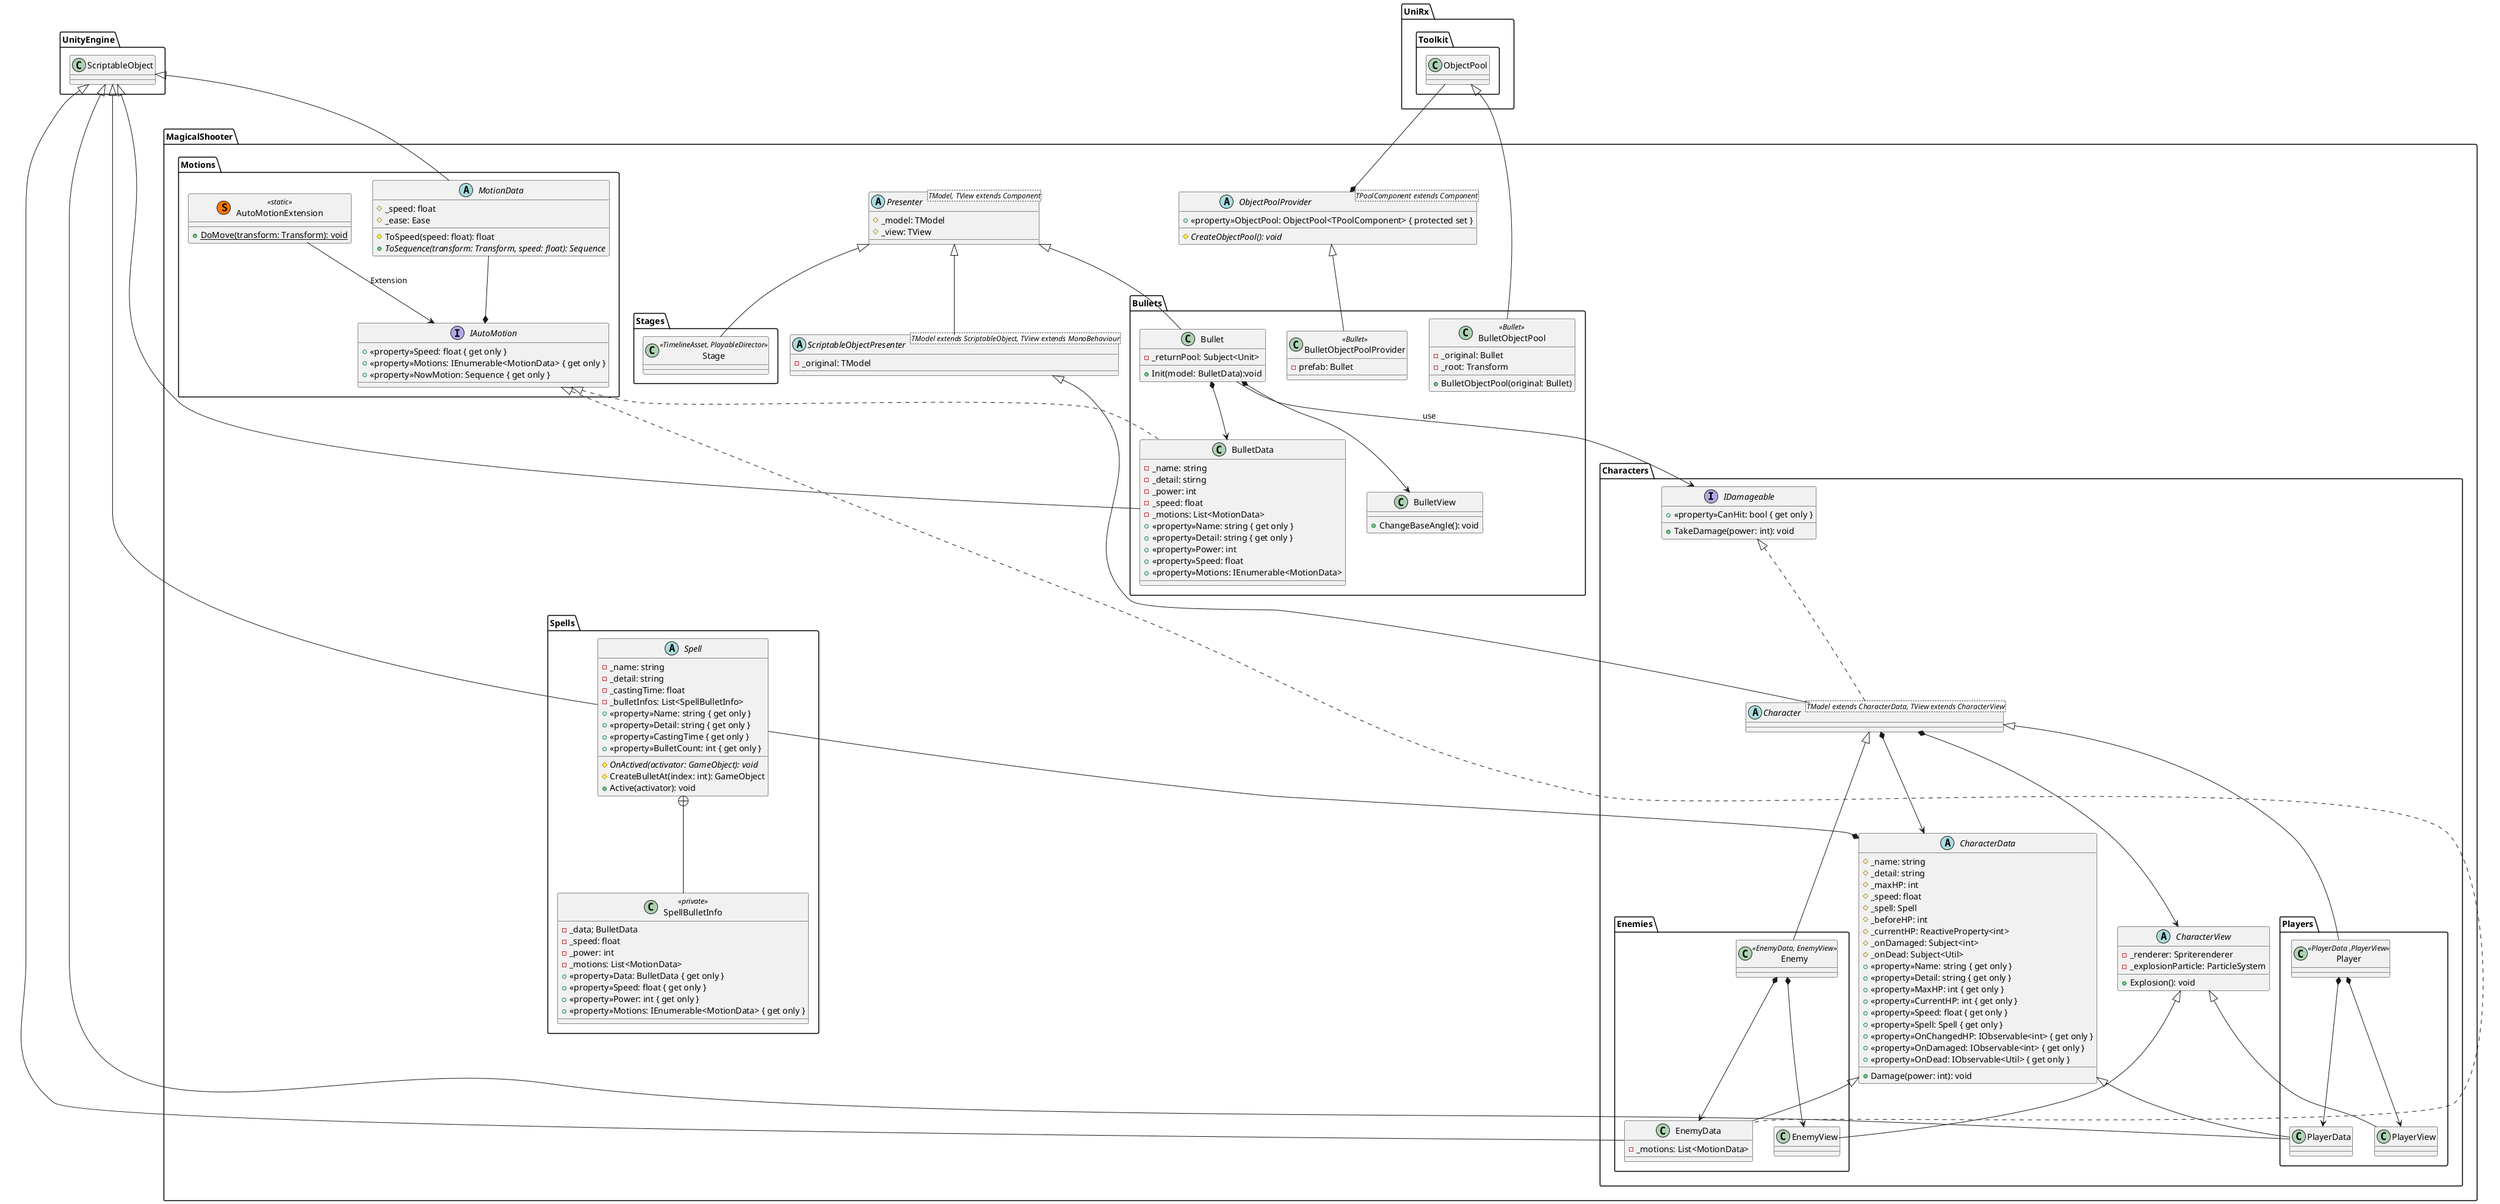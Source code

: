 @startuml MagicalShooter

package MagicalShooter
{
    package Bullets
    {
        class Bullet
        {
            -_returnPool: Subject<Unit>
            +Init(model: BulletData):void
        }
        class BulletData
        {
            -_name: string
            -_detail: stirng
            -_power: int
            -_speed: float
            -_motions: List<MotionData>
            +<<property>>Name: string { get only }
            +<<property>>Detail: string { get only }
            +<<property>>Power: int
            +<<property>>Speed: float
            +<<property>>Motions: IEnumerable<MotionData>
        }
        class BulletObjectPool<<Bullet>>
        {
            -_original: Bullet
            -_root: Transform
            +BulletObjectPool(original: Bullet)
        }
        class BulletObjectPoolProvider<<Bullet>>
        {
            -prefab: Bullet
        }
        class BulletView
        {
            +ChangeBaseAngle(): void
        }
    }
    package Characters
    {
        package Enemies
        {
            class Enemy<<EnemyData, EnemyView>>
            class EnemyData
            {
                -_motions: List<MotionData>
            }
            class EnemyView
        }
        package Players
        {
            class Player<<PlayerData ,PlayerView>>
            class PlayerData
            class PlayerView
        }
        abstract Character<TModel extends CharacterData, TView extends CharacterView>
        abstract CharacterData
        {
            #_name: string
            #_detail: string
            #_maxHP: int
            #_speed: float
            #_spell: Spell
            #_beforeHP: int
            #_currentHP: ReactiveProperty<int>
            #_onDamaged: Subject<int>
            #_onDead: Subject<Util>
            +<<property>>Name: string { get only }
            +<<property>>Detail: string { get only }
            +<<property>>MaxHP: int { get only }
            +<<property>>CurrentHP: int { get only }
            +<<property>>Speed: float { get only }
            +<<property>>Spell: Spell { get only }
            +<<property>>OnChangedHP: IObservable<int> { get only }
            +<<property>>OnDamaged: IObservable<int> { get only }
            +<<property>>OnDead: IObservable<Util> { get only }
            +Damage(power: int): void
        }
        abstract CharacterView
        {
            -_renderer: Spriterenderer
            -_explosionParticle: ParticleSystem
            +Explosion(): void
        }
        interface IDamageable
        {
            +<<property>>CanHit: bool { get only }
            +TakeDamage(power: int): void
        }
    }
    package Motions
    {
        class AutoMotionExtension<<(S,#FF7700) static>>
        {
            +{static}DoMove(transform: Transform): void
        }
        abstract MotionData
        {
            #_speed: float
            #_ease: Ease
            #ToSpeed(speed: float): float
            +{abstract}ToSequence(transform: Transform, speed: float): Sequence
        }
        interface IAutoMotion
        {
            +<<property>>Speed: float { get only }
            +<<property>>Motions: IEnumerable<MotionData> { get only }
            +<<property>>NowMotion: Sequence { get only }
        }
    }
    package Spells
    {
        class SpellBulletInfo<<private>>
        {
            -_data; BulletData
            -_speed: float
            -_power: int
            -_motions: List<MotionData>
            +<<property>>Data: BulletData { get only }
            +<<property>>Speed: float { get only }
            +<<property>>Power: int { get only }
            +<<property>>Motions: IEnumerable<MotionData> { get only }
        }
        abstract Spell
        {
            -_name: string
            -_detail: string
            -_castingTime: float
            -_bulletInfos: List<SpellBulletInfo>
            +<<property>>Name: string { get only }
            +<<property>>Detail: string { get only }
            +<<property>>CastingTime { get only }
            +<<property>>BulletCount: int { get only }
            #{abstract}OnActived(activator: GameObject): void
            #CreateBulletAt(index: int): GameObject
            +Active(activator): void
        }
    }
    package Stages
    {
        class Stage<<TimelineAsset, PlayableDirector>>
    }
    abstract ObjectPoolProvider<TPoolComponent extends Component>
    {
        +<<property>>ObjectPool: ObjectPool<TPoolComponent> { protected set }
        #{abstract}CreateObjectPool(): void
    }
    abstract Presenter<TModel, TView extends Component>
    {
        #_model: TModel
        #_view: TView
    }
    abstract ScriptableObjectPresenter<TModel extends ScriptableObject, TView extends MonoBehaviour>
    {
        -_original: TModel
    }
}

BulletData -up-|> UnityEngine.ScriptableObject
EnemyData -up-|> UnityEngine.ScriptableObject
PlayerData -up-|> UnityEngine.ScriptableObject
MotionData -up-|> UnityEngine.ScriptableObject
Spell -up-|> UnityEngine.ScriptableObject
ScriptableObjectPresenter -up-|> Presenter
Character -up-|> ScriptableObjectPresenter
Bullet -up-|> Presenter
BulletObjectPool -up-|> UniRx.Toolkit.ObjectPool
BulletObjectPoolProvider -up-|> ObjectPoolProvider
Stage -up-|> Presenter
Enemy -up-|> Character
EnemyData -up-|> CharacterData
EnemyView -up-|> CharacterView
Player -up-|> Character
PlayerData -up-|> CharacterData
PlayerView -up-|> CharacterView

Character .up.|> IDamageable
BulletData .up.|> IAutoMotion
EnemyData .up.|> IAutoMotion

CharacterData *-up- Spell
IAutoMotion *-up- MotionData
ObjectPoolProvider *-up- UniRx.Toolkit.ObjectPool

Bullet *--> BulletData
Bullet *--> BulletView
Character *--> CharacterData
Character *--> CharacterView
Enemy *--> EnemyData
Enemy *--> EnemyView
Player *--> PlayerData
Player *--> PlayerView

Bullet --> IDamageable : use
AutoMotionExtension --> IAutoMotion : Extension

Spell +-- SpellBulletInfo

@enduml